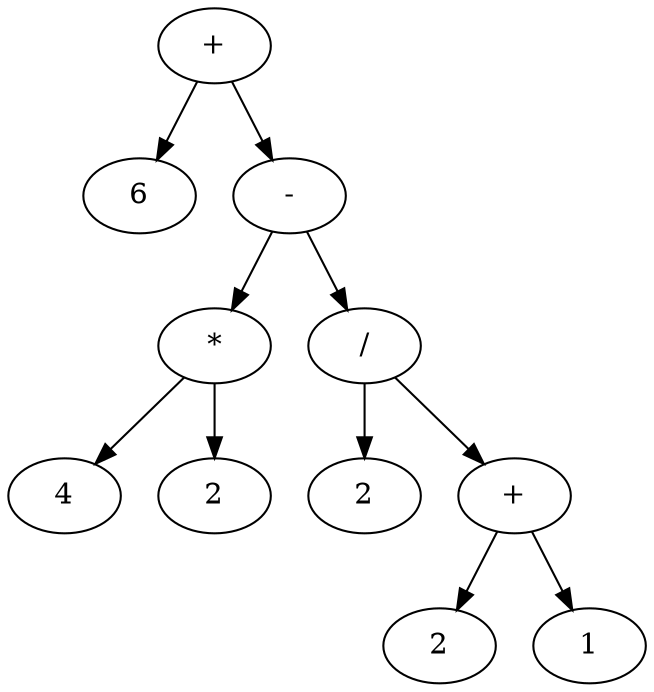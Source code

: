 digraph {
	rankdir=TB
	140401754268928 [label=6]
	140401750235584 -> 140401754268928
	140401750235584 [label="+"]
	140401750236864 [label=4]
	140401750236928 -> 140401750236864
	140401750236928 [label="*"]
	140401750236992 [label=2]
	140401750236928 -> 140401750236992
	140401750236480 -> 140401750236928
	140401750236480 [label="-"]
	140401750237056 [label=2]
	140401750237120 -> 140401750237056
	140401750237120 [label="/"]
	140401750237312 [label=2]
	140401750237376 -> 140401750237312
	140401750237376 [label="+"]
	140401750237440 [label=1]
	140401750237376 -> 140401750237440
	140401750237120 -> 140401750237376
	140401750236480 -> 140401750237120
	140401750235584 -> 140401750236480
}
